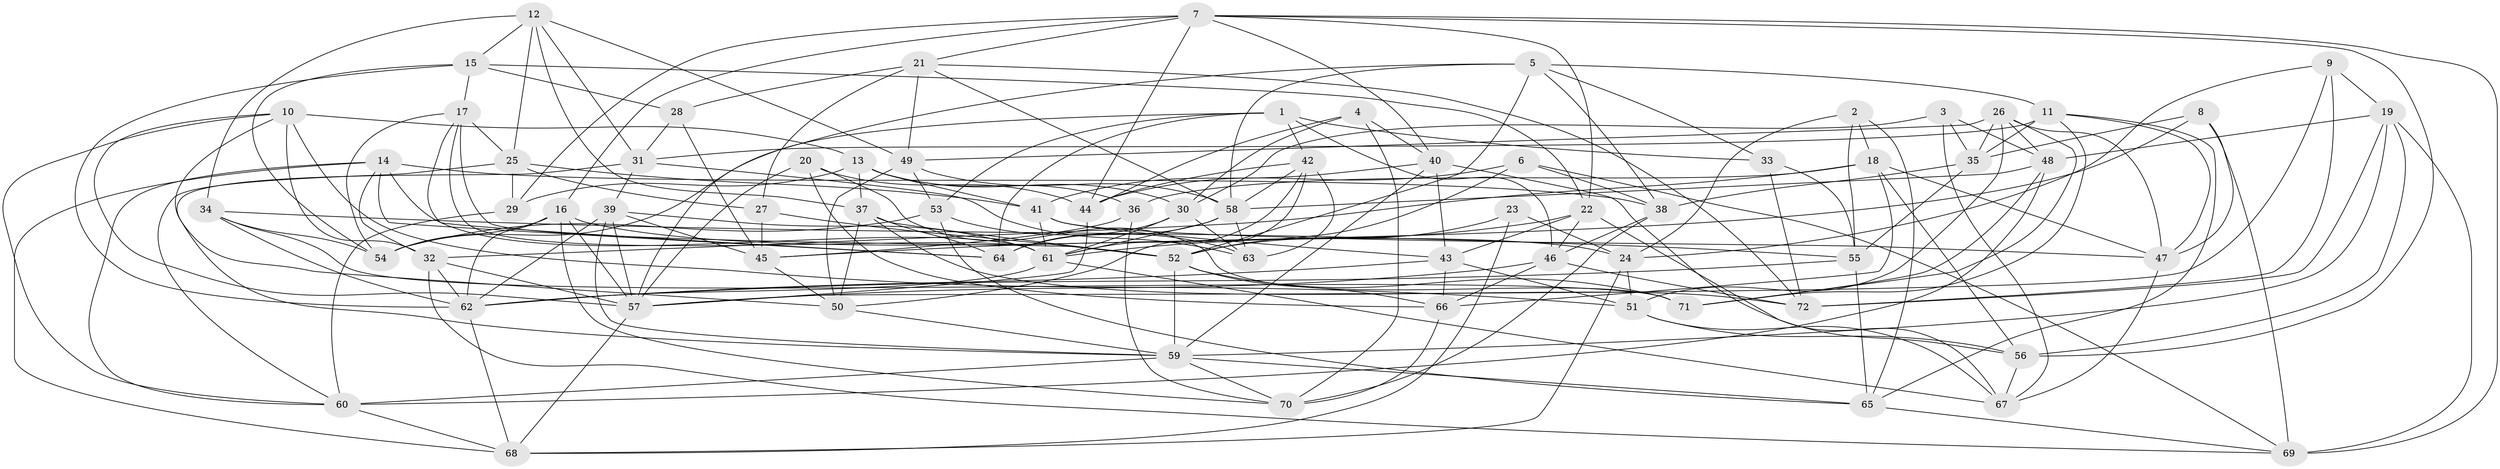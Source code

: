 // original degree distribution, {4: 1.0}
// Generated by graph-tools (version 1.1) at 2025/27/03/09/25 03:27:01]
// undirected, 72 vertices, 212 edges
graph export_dot {
graph [start="1"]
  node [color=gray90,style=filled];
  1;
  2;
  3;
  4;
  5;
  6;
  7;
  8;
  9;
  10;
  11;
  12;
  13;
  14;
  15;
  16;
  17;
  18;
  19;
  20;
  21;
  22;
  23;
  24;
  25;
  26;
  27;
  28;
  29;
  30;
  31;
  32;
  33;
  34;
  35;
  36;
  37;
  38;
  39;
  40;
  41;
  42;
  43;
  44;
  45;
  46;
  47;
  48;
  49;
  50;
  51;
  52;
  53;
  54;
  55;
  56;
  57;
  58;
  59;
  60;
  61;
  62;
  63;
  64;
  65;
  66;
  67;
  68;
  69;
  70;
  71;
  72;
  1 -- 33 [weight=1.0];
  1 -- 42 [weight=1.0];
  1 -- 46 [weight=1.0];
  1 -- 53 [weight=1.0];
  1 -- 57 [weight=1.0];
  1 -- 64 [weight=1.0];
  2 -- 18 [weight=1.0];
  2 -- 24 [weight=1.0];
  2 -- 55 [weight=1.0];
  2 -- 65 [weight=1.0];
  3 -- 30 [weight=1.0];
  3 -- 35 [weight=1.0];
  3 -- 48 [weight=1.0];
  3 -- 67 [weight=1.0];
  4 -- 30 [weight=1.0];
  4 -- 40 [weight=1.0];
  4 -- 44 [weight=1.0];
  4 -- 70 [weight=1.0];
  5 -- 11 [weight=1.0];
  5 -- 33 [weight=1.0];
  5 -- 38 [weight=1.0];
  5 -- 52 [weight=1.0];
  5 -- 54 [weight=1.0];
  5 -- 58 [weight=1.0];
  6 -- 38 [weight=1.0];
  6 -- 44 [weight=1.0];
  6 -- 52 [weight=1.0];
  6 -- 69 [weight=1.0];
  7 -- 16 [weight=1.0];
  7 -- 21 [weight=1.0];
  7 -- 22 [weight=1.0];
  7 -- 29 [weight=1.0];
  7 -- 40 [weight=1.0];
  7 -- 44 [weight=1.0];
  7 -- 56 [weight=1.0];
  7 -- 69 [weight=1.0];
  8 -- 35 [weight=1.0];
  8 -- 45 [weight=1.0];
  8 -- 47 [weight=1.0];
  8 -- 69 [weight=1.0];
  9 -- 19 [weight=1.0];
  9 -- 24 [weight=1.0];
  9 -- 57 [weight=1.0];
  9 -- 72 [weight=1.0];
  10 -- 13 [weight=1.0];
  10 -- 32 [weight=1.0];
  10 -- 50 [weight=1.0];
  10 -- 51 [weight=1.0];
  10 -- 57 [weight=1.0];
  10 -- 60 [weight=1.0];
  11 -- 31 [weight=1.0];
  11 -- 35 [weight=1.0];
  11 -- 47 [weight=1.0];
  11 -- 65 [weight=1.0];
  11 -- 71 [weight=1.0];
  12 -- 15 [weight=1.0];
  12 -- 25 [weight=1.0];
  12 -- 31 [weight=1.0];
  12 -- 34 [weight=1.0];
  12 -- 37 [weight=1.0];
  12 -- 49 [weight=1.0];
  13 -- 29 [weight=1.0];
  13 -- 30 [weight=1.0];
  13 -- 36 [weight=1.0];
  13 -- 37 [weight=1.0];
  13 -- 41 [weight=1.0];
  14 -- 32 [weight=1.0];
  14 -- 38 [weight=1.0];
  14 -- 60 [weight=1.0];
  14 -- 61 [weight=1.0];
  14 -- 64 [weight=1.0];
  14 -- 68 [weight=1.0];
  15 -- 17 [weight=1.0];
  15 -- 22 [weight=1.0];
  15 -- 28 [weight=1.0];
  15 -- 54 [weight=1.0];
  15 -- 62 [weight=1.0];
  16 -- 24 [weight=1.0];
  16 -- 54 [weight=1.0];
  16 -- 57 [weight=1.0];
  16 -- 62 [weight=1.0];
  16 -- 70 [weight=1.0];
  17 -- 25 [weight=1.0];
  17 -- 52 [weight=1.0];
  17 -- 54 [weight=1.0];
  17 -- 61 [weight=1.0];
  17 -- 64 [weight=1.0];
  18 -- 32 [weight=1.0];
  18 -- 36 [weight=1.0];
  18 -- 47 [weight=1.0];
  18 -- 56 [weight=1.0];
  18 -- 66 [weight=1.0];
  19 -- 48 [weight=1.0];
  19 -- 56 [weight=1.0];
  19 -- 59 [weight=1.0];
  19 -- 69 [weight=1.0];
  19 -- 72 [weight=1.0];
  20 -- 44 [weight=1.0];
  20 -- 57 [weight=1.0];
  20 -- 66 [weight=1.0];
  20 -- 71 [weight=1.0];
  21 -- 27 [weight=1.0];
  21 -- 28 [weight=1.0];
  21 -- 49 [weight=1.0];
  21 -- 58 [weight=1.0];
  21 -- 72 [weight=1.0];
  22 -- 43 [weight=1.0];
  22 -- 46 [weight=1.0];
  22 -- 56 [weight=1.0];
  22 -- 61 [weight=1.0];
  23 -- 24 [weight=1.0];
  23 -- 52 [weight=2.0];
  23 -- 68 [weight=1.0];
  24 -- 51 [weight=1.0];
  24 -- 68 [weight=1.0];
  25 -- 27 [weight=1.0];
  25 -- 29 [weight=1.0];
  25 -- 41 [weight=1.0];
  25 -- 60 [weight=1.0];
  26 -- 35 [weight=1.0];
  26 -- 47 [weight=1.0];
  26 -- 48 [weight=1.0];
  26 -- 49 [weight=1.0];
  26 -- 51 [weight=1.0];
  26 -- 71 [weight=1.0];
  27 -- 45 [weight=1.0];
  27 -- 52 [weight=1.0];
  28 -- 31 [weight=1.0];
  28 -- 45 [weight=1.0];
  29 -- 60 [weight=1.0];
  30 -- 61 [weight=1.0];
  30 -- 63 [weight=1.0];
  30 -- 64 [weight=1.0];
  31 -- 39 [weight=1.0];
  31 -- 59 [weight=1.0];
  31 -- 63 [weight=1.0];
  32 -- 57 [weight=1.0];
  32 -- 62 [weight=1.0];
  32 -- 69 [weight=1.0];
  33 -- 55 [weight=1.0];
  33 -- 72 [weight=1.0];
  34 -- 54 [weight=1.0];
  34 -- 55 [weight=1.0];
  34 -- 62 [weight=2.0];
  34 -- 71 [weight=1.0];
  35 -- 38 [weight=1.0];
  35 -- 55 [weight=1.0];
  36 -- 45 [weight=1.0];
  36 -- 70 [weight=1.0];
  37 -- 50 [weight=1.0];
  37 -- 52 [weight=1.0];
  37 -- 64 [weight=1.0];
  37 -- 72 [weight=1.0];
  38 -- 46 [weight=1.0];
  38 -- 70 [weight=1.0];
  39 -- 45 [weight=1.0];
  39 -- 57 [weight=1.0];
  39 -- 59 [weight=1.0];
  39 -- 61 [weight=1.0];
  39 -- 62 [weight=1.0];
  40 -- 41 [weight=1.0];
  40 -- 43 [weight=1.0];
  40 -- 59 [weight=1.0];
  40 -- 67 [weight=1.0];
  41 -- 43 [weight=1.0];
  41 -- 47 [weight=1.0];
  41 -- 61 [weight=1.0];
  42 -- 44 [weight=1.0];
  42 -- 50 [weight=1.0];
  42 -- 58 [weight=1.0];
  42 -- 61 [weight=1.0];
  42 -- 63 [weight=1.0];
  43 -- 51 [weight=1.0];
  43 -- 62 [weight=1.0];
  43 -- 66 [weight=1.0];
  44 -- 57 [weight=1.0];
  45 -- 50 [weight=1.0];
  46 -- 57 [weight=1.0];
  46 -- 66 [weight=1.0];
  46 -- 72 [weight=1.0];
  47 -- 67 [weight=1.0];
  48 -- 58 [weight=1.0];
  48 -- 60 [weight=1.0];
  48 -- 71 [weight=1.0];
  49 -- 50 [weight=1.0];
  49 -- 53 [weight=1.0];
  49 -- 58 [weight=1.0];
  50 -- 59 [weight=1.0];
  51 -- 56 [weight=1.0];
  51 -- 67 [weight=1.0];
  52 -- 59 [weight=1.0];
  52 -- 66 [weight=1.0];
  52 -- 71 [weight=1.0];
  53 -- 54 [weight=1.0];
  53 -- 63 [weight=2.0];
  53 -- 65 [weight=1.0];
  55 -- 62 [weight=1.0];
  55 -- 65 [weight=1.0];
  56 -- 67 [weight=1.0];
  57 -- 68 [weight=1.0];
  58 -- 61 [weight=1.0];
  58 -- 63 [weight=1.0];
  58 -- 64 [weight=1.0];
  59 -- 60 [weight=2.0];
  59 -- 65 [weight=1.0];
  59 -- 70 [weight=1.0];
  60 -- 68 [weight=1.0];
  61 -- 62 [weight=1.0];
  61 -- 67 [weight=1.0];
  62 -- 68 [weight=1.0];
  65 -- 69 [weight=1.0];
  66 -- 70 [weight=1.0];
}
